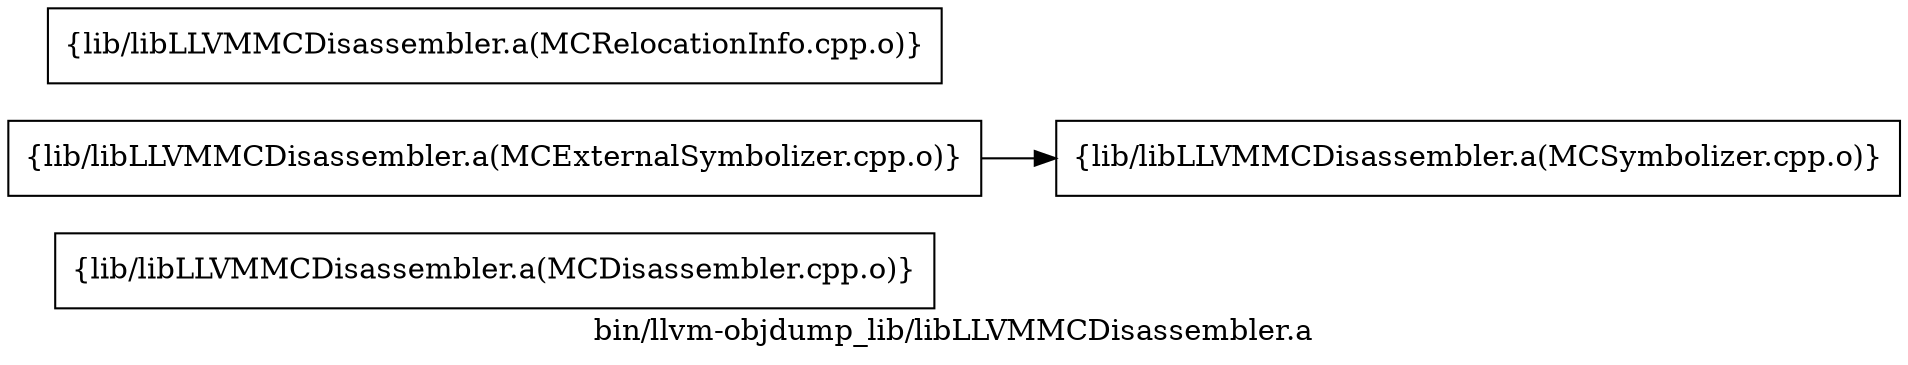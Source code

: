 digraph "bin/llvm-objdump_lib/libLLVMMCDisassembler.a" {
	label="bin/llvm-objdump_lib/libLLVMMCDisassembler.a";
	rankdir=LR;

	Node0x564b0ada7c78 [shape=record,shape=box,group=0,label="{lib/libLLVMMCDisassembler.a(MCDisassembler.cpp.o)}"];
	Node0x564b0ada6a58 [shape=record,shape=box,group=0,label="{lib/libLLVMMCDisassembler.a(MCExternalSymbolizer.cpp.o)}"];
	Node0x564b0ada6a58 -> Node0x564b0ada5018;
	Node0x564b0ada4578 [shape=record,shape=box,group=0,label="{lib/libLLVMMCDisassembler.a(MCRelocationInfo.cpp.o)}"];
	Node0x564b0ada5018 [shape=record,shape=box,group=0,label="{lib/libLLVMMCDisassembler.a(MCSymbolizer.cpp.o)}"];
}

